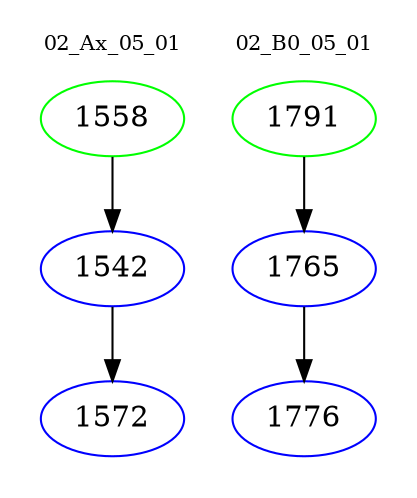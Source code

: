 digraph{
subgraph cluster_0 {
color = white
label = "02_Ax_05_01";
fontsize=10;
T0_1558 [label="1558", color="green"]
T0_1558 -> T0_1542 [color="black"]
T0_1542 [label="1542", color="blue"]
T0_1542 -> T0_1572 [color="black"]
T0_1572 [label="1572", color="blue"]
}
subgraph cluster_1 {
color = white
label = "02_B0_05_01";
fontsize=10;
T1_1791 [label="1791", color="green"]
T1_1791 -> T1_1765 [color="black"]
T1_1765 [label="1765", color="blue"]
T1_1765 -> T1_1776 [color="black"]
T1_1776 [label="1776", color="blue"]
}
}
